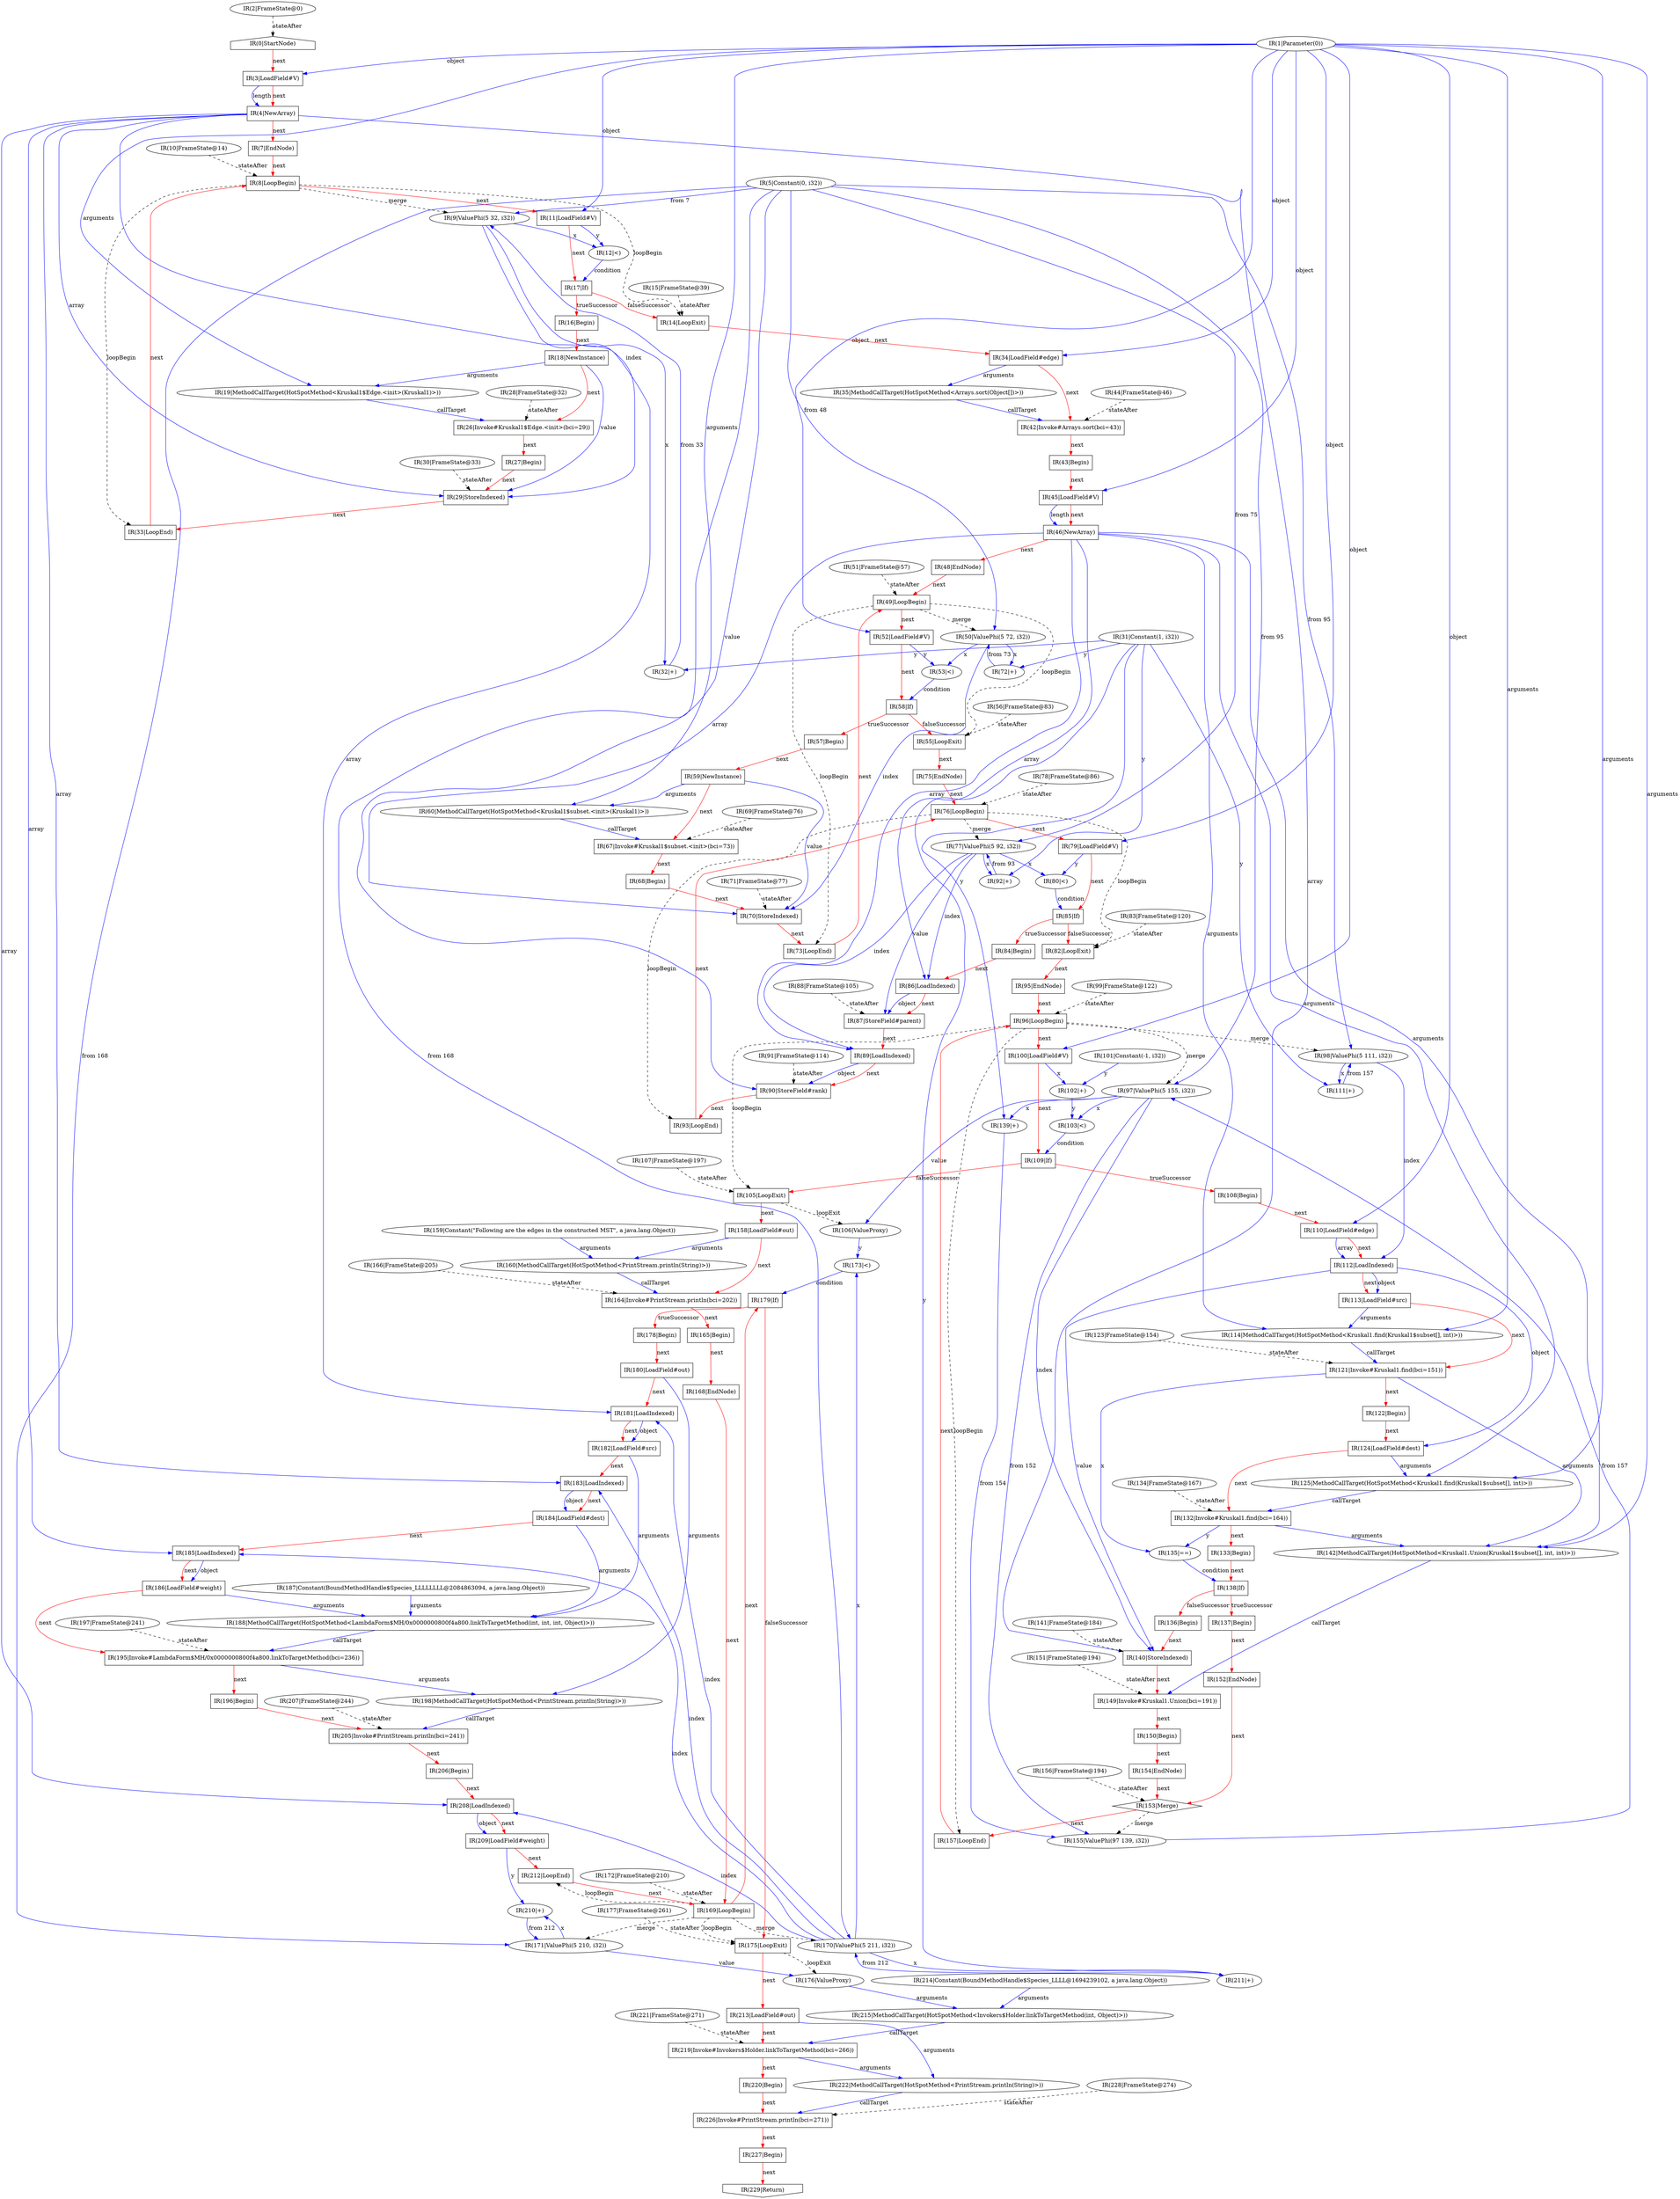 digraph G {
  ir0 [ label="IR(0|StartNode)" shape="house" root="true" ];
  ir1 [ label="IR(1|Parameter(0))" shape="ellipse" root="false" ];
  ir2 [ label="IR(2|FrameState@0)" shape="ellipse" root="false" ];
  ir3 [ label="IR(3|LoadField#V)" shape="box" root="false" ];
  ir4 [ label="IR(4|NewArray)" shape="box" root="false" ];
  ir5 [ label="IR(5|Constant(0, i32))" shape="ellipse" root="false" ];
  ir7 [ label="IR(7|EndNode)" shape="box" root="false" ];
  ir8 [ label="IR(8|LoopBegin)" shape="box" root="false" ];
  ir9 [ label="IR(9|ValuePhi(5 32, i32))" shape="ellipse" root="false" ];
  ir10 [ label="IR(10|FrameState@14)" shape="ellipse" root="false" ];
  ir11 [ label="IR(11|LoadField#V)" shape="box" root="false" ];
  ir12 [ label="IR(12|<)" shape="ellipse" root="false" ];
  ir14 [ label="IR(14|LoopExit)" shape="box" root="false" ];
  ir15 [ label="IR(15|FrameState@39)" shape="ellipse" root="false" ];
  ir16 [ label="IR(16|Begin)" shape="box" root="false" ];
  ir17 [ label="IR(17|If)" shape="box" root="false" ];
  ir18 [ label="IR(18|NewInstance)" shape="box" root="false" ];
  ir19 [ label="IR(19|MethodCallTarget(HotSpotMethod<Kruskal1$Edge.<init>(Kruskal1)>))" shape="ellipse" root="false" ];
  ir26 [ label="IR(26|Invoke#Kruskal1$Edge.<init>(bci=29))" shape="box" root="false" ];
  ir27 [ label="IR(27|Begin)" shape="box" root="false" ];
  ir28 [ label="IR(28|FrameState@32)" shape="ellipse" root="false" ];
  ir29 [ label="IR(29|StoreIndexed)" shape="box" root="false" ];
  ir30 [ label="IR(30|FrameState@33)" shape="ellipse" root="false" ];
  ir31 [ label="IR(31|Constant(1, i32))" shape="ellipse" root="false" ];
  ir32 [ label="IR(32|+)" shape="ellipse" root="false" ];
  ir33 [ label="IR(33|LoopEnd)" shape="box" root="false" ];
  ir34 [ label="IR(34|LoadField#edge)" shape="box" root="false" ];
  ir35 [ label="IR(35|MethodCallTarget(HotSpotMethod<Arrays.sort(Object[])>))" shape="ellipse" root="false" ];
  ir42 [ label="IR(42|Invoke#Arrays.sort(bci=43))" shape="box" root="false" ];
  ir43 [ label="IR(43|Begin)" shape="box" root="false" ];
  ir44 [ label="IR(44|FrameState@46)" shape="ellipse" root="false" ];
  ir45 [ label="IR(45|LoadField#V)" shape="box" root="false" ];
  ir46 [ label="IR(46|NewArray)" shape="box" root="false" ];
  ir48 [ label="IR(48|EndNode)" shape="box" root="false" ];
  ir49 [ label="IR(49|LoopBegin)" shape="box" root="false" ];
  ir50 [ label="IR(50|ValuePhi(5 72, i32))" shape="ellipse" root="false" ];
  ir51 [ label="IR(51|FrameState@57)" shape="ellipse" root="false" ];
  ir52 [ label="IR(52|LoadField#V)" shape="box" root="false" ];
  ir53 [ label="IR(53|<)" shape="ellipse" root="false" ];
  ir55 [ label="IR(55|LoopExit)" shape="box" root="false" ];
  ir56 [ label="IR(56|FrameState@83)" shape="ellipse" root="false" ];
  ir57 [ label="IR(57|Begin)" shape="box" root="false" ];
  ir58 [ label="IR(58|If)" shape="box" root="false" ];
  ir59 [ label="IR(59|NewInstance)" shape="box" root="false" ];
  ir60 [ label="IR(60|MethodCallTarget(HotSpotMethod<Kruskal1$subset.<init>(Kruskal1)>))" shape="ellipse" root="false" ];
  ir67 [ label="IR(67|Invoke#Kruskal1$subset.<init>(bci=73))" shape="box" root="false" ];
  ir68 [ label="IR(68|Begin)" shape="box" root="false" ];
  ir69 [ label="IR(69|FrameState@76)" shape="ellipse" root="false" ];
  ir70 [ label="IR(70|StoreIndexed)" shape="box" root="false" ];
  ir71 [ label="IR(71|FrameState@77)" shape="ellipse" root="false" ];
  ir72 [ label="IR(72|+)" shape="ellipse" root="false" ];
  ir73 [ label="IR(73|LoopEnd)" shape="box" root="false" ];
  ir75 [ label="IR(75|EndNode)" shape="box" root="false" ];
  ir76 [ label="IR(76|LoopBegin)" shape="box" root="false" ];
  ir77 [ label="IR(77|ValuePhi(5 92, i32))" shape="ellipse" root="false" ];
  ir78 [ label="IR(78|FrameState@86)" shape="ellipse" root="false" ];
  ir79 [ label="IR(79|LoadField#V)" shape="box" root="false" ];
  ir80 [ label="IR(80|<)" shape="ellipse" root="false" ];
  ir82 [ label="IR(82|LoopExit)" shape="box" root="false" ];
  ir83 [ label="IR(83|FrameState@120)" shape="ellipse" root="false" ];
  ir84 [ label="IR(84|Begin)" shape="box" root="false" ];
  ir85 [ label="IR(85|If)" shape="box" root="false" ];
  ir86 [ label="IR(86|LoadIndexed)" shape="box" root="false" ];
  ir87 [ label="IR(87|StoreField#parent)" shape="box" root="false" ];
  ir88 [ label="IR(88|FrameState@105)" shape="ellipse" root="false" ];
  ir89 [ label="IR(89|LoadIndexed)" shape="box" root="false" ];
  ir90 [ label="IR(90|StoreField#rank)" shape="box" root="false" ];
  ir91 [ label="IR(91|FrameState@114)" shape="ellipse" root="false" ];
  ir92 [ label="IR(92|+)" shape="ellipse" root="false" ];
  ir93 [ label="IR(93|LoopEnd)" shape="box" root="false" ];
  ir95 [ label="IR(95|EndNode)" shape="box" root="false" ];
  ir96 [ label="IR(96|LoopBegin)" shape="box" root="false" ];
  ir97 [ label="IR(97|ValuePhi(5 155, i32))" shape="ellipse" root="false" ];
  ir98 [ label="IR(98|ValuePhi(5 111, i32))" shape="ellipse" root="false" ];
  ir99 [ label="IR(99|FrameState@122)" shape="ellipse" root="false" ];
  ir100 [ label="IR(100|LoadField#V)" shape="box" root="false" ];
  ir101 [ label="IR(101|Constant(-1, i32))" shape="ellipse" root="false" ];
  ir102 [ label="IR(102|+)" shape="ellipse" root="false" ];
  ir103 [ label="IR(103|<)" shape="ellipse" root="false" ];
  ir105 [ label="IR(105|LoopExit)" shape="box" root="false" ];
  ir106 [ label="IR(106|ValueProxy)" shape="ellipse" root="false" ];
  ir107 [ label="IR(107|FrameState@197)" shape="ellipse" root="false" ];
  ir108 [ label="IR(108|Begin)" shape="box" root="false" ];
  ir109 [ label="IR(109|If)" shape="box" root="false" ];
  ir110 [ label="IR(110|LoadField#edge)" shape="box" root="false" ];
  ir111 [ label="IR(111|+)" shape="ellipse" root="false" ];
  ir112 [ label="IR(112|LoadIndexed)" shape="box" root="false" ];
  ir113 [ label="IR(113|LoadField#src)" shape="box" root="false" ];
  ir114 [ label="IR(114|MethodCallTarget(HotSpotMethod<Kruskal1.find(Kruskal1$subset[], int)>))" shape="ellipse" root="false" ];
  ir121 [ label="IR(121|Invoke#Kruskal1.find(bci=151))" shape="box" root="false" ];
  ir122 [ label="IR(122|Begin)" shape="box" root="false" ];
  ir123 [ label="IR(123|FrameState@154)" shape="ellipse" root="false" ];
  ir124 [ label="IR(124|LoadField#dest)" shape="box" root="false" ];
  ir125 [ label="IR(125|MethodCallTarget(HotSpotMethod<Kruskal1.find(Kruskal1$subset[], int)>))" shape="ellipse" root="false" ];
  ir132 [ label="IR(132|Invoke#Kruskal1.find(bci=164))" shape="box" root="false" ];
  ir133 [ label="IR(133|Begin)" shape="box" root="false" ];
  ir134 [ label="IR(134|FrameState@167)" shape="ellipse" root="false" ];
  ir135 [ label="IR(135|==)" shape="ellipse" root="false" ];
  ir136 [ label="IR(136|Begin)" shape="box" root="false" ];
  ir137 [ label="IR(137|Begin)" shape="box" root="false" ];
  ir138 [ label="IR(138|If)" shape="box" root="false" ];
  ir139 [ label="IR(139|+)" shape="ellipse" root="false" ];
  ir140 [ label="IR(140|StoreIndexed)" shape="box" root="false" ];
  ir141 [ label="IR(141|FrameState@184)" shape="ellipse" root="false" ];
  ir142 [ label="IR(142|MethodCallTarget(HotSpotMethod<Kruskal1.Union(Kruskal1$subset[], int, int)>))" shape="ellipse" root="false" ];
  ir149 [ label="IR(149|Invoke#Kruskal1.Union(bci=191))" shape="box" root="false" ];
  ir150 [ label="IR(150|Begin)" shape="box" root="false" ];
  ir151 [ label="IR(151|FrameState@194)" shape="ellipse" root="false" ];
  ir152 [ label="IR(152|EndNode)" shape="box" root="false" ];
  ir153 [ label="IR(153|Merge)" shape="diamond" root="false" ];
  ir154 [ label="IR(154|EndNode)" shape="box" root="false" ];
  ir155 [ label="IR(155|ValuePhi(97 139, i32))" shape="ellipse" root="false" ];
  ir156 [ label="IR(156|FrameState@194)" shape="ellipse" root="false" ];
  ir157 [ label="IR(157|LoopEnd)" shape="box" root="false" ];
  ir158 [ label="IR(158|LoadField#out)" shape="box" root="false" ];
  ir159 [ label="IR(159|Constant(\"Following are the edges in the constructed MST\", a java.lang.Object))" shape="ellipse" root="false" ];
  ir160 [ label="IR(160|MethodCallTarget(HotSpotMethod<PrintStream.println(String)>))" shape="ellipse" root="false" ];
  ir164 [ label="IR(164|Invoke#PrintStream.println(bci=202))" shape="box" root="false" ];
  ir165 [ label="IR(165|Begin)" shape="box" root="false" ];
  ir166 [ label="IR(166|FrameState@205)" shape="ellipse" root="false" ];
  ir168 [ label="IR(168|EndNode)" shape="box" root="false" ];
  ir169 [ label="IR(169|LoopBegin)" shape="box" root="false" ];
  ir170 [ label="IR(170|ValuePhi(5 211, i32))" shape="ellipse" root="false" ];
  ir171 [ label="IR(171|ValuePhi(5 210, i32))" shape="ellipse" root="false" ];
  ir172 [ label="IR(172|FrameState@210)" shape="ellipse" root="false" ];
  ir173 [ label="IR(173|<)" shape="ellipse" root="false" ];
  ir175 [ label="IR(175|LoopExit)" shape="box" root="false" ];
  ir176 [ label="IR(176|ValueProxy)" shape="ellipse" root="false" ];
  ir177 [ label="IR(177|FrameState@261)" shape="ellipse" root="false" ];
  ir178 [ label="IR(178|Begin)" shape="box" root="false" ];
  ir179 [ label="IR(179|If)" shape="box" root="false" ];
  ir180 [ label="IR(180|LoadField#out)" shape="box" root="false" ];
  ir181 [ label="IR(181|LoadIndexed)" shape="box" root="false" ];
  ir182 [ label="IR(182|LoadField#src)" shape="box" root="false" ];
  ir183 [ label="IR(183|LoadIndexed)" shape="box" root="false" ];
  ir184 [ label="IR(184|LoadField#dest)" shape="box" root="false" ];
  ir185 [ label="IR(185|LoadIndexed)" shape="box" root="false" ];
  ir186 [ label="IR(186|LoadField#weight)" shape="box" root="false" ];
  ir187 [ label="IR(187|Constant(BoundMethodHandle$Species_LLLLLLLL@2084863094, a java.lang.Object))" shape="ellipse" root="false" ];
  ir188 [ label="IR(188|MethodCallTarget(HotSpotMethod<LambdaForm$MH/0x0000000800f4a800.linkToTargetMethod(int, int, int, Object)>))" shape="ellipse" root="false" ];
  ir195 [ label="IR(195|Invoke#LambdaForm$MH/0x0000000800f4a800.linkToTargetMethod(bci=236))" shape="box" root="false" ];
  ir196 [ label="IR(196|Begin)" shape="box" root="false" ];
  ir197 [ label="IR(197|FrameState@241)" shape="ellipse" root="false" ];
  ir198 [ label="IR(198|MethodCallTarget(HotSpotMethod<PrintStream.println(String)>))" shape="ellipse" root="false" ];
  ir205 [ label="IR(205|Invoke#PrintStream.println(bci=241))" shape="box" root="false" ];
  ir206 [ label="IR(206|Begin)" shape="box" root="false" ];
  ir207 [ label="IR(207|FrameState@244)" shape="ellipse" root="false" ];
  ir208 [ label="IR(208|LoadIndexed)" shape="box" root="false" ];
  ir209 [ label="IR(209|LoadField#weight)" shape="box" root="false" ];
  ir210 [ label="IR(210|+)" shape="ellipse" root="false" ];
  ir211 [ label="IR(211|+)" shape="ellipse" root="false" ];
  ir212 [ label="IR(212|LoopEnd)" shape="box" root="false" ];
  ir213 [ label="IR(213|LoadField#out)" shape="box" root="false" ];
  ir214 [ label="IR(214|Constant(BoundMethodHandle$Species_LLLL@1694239102, a java.lang.Object))" shape="ellipse" root="false" ];
  ir215 [ label="IR(215|MethodCallTarget(HotSpotMethod<Invokers$Holder.linkToTargetMethod(int, Object)>))" shape="ellipse" root="false" ];
  ir219 [ label="IR(219|Invoke#Invokers$Holder.linkToTargetMethod(bci=266))" shape="box" root="false" ];
  ir220 [ label="IR(220|Begin)" shape="box" root="false" ];
  ir221 [ label="IR(221|FrameState@271)" shape="ellipse" root="false" ];
  ir222 [ label="IR(222|MethodCallTarget(HotSpotMethod<PrintStream.println(String)>))" shape="ellipse" root="false" ];
  ir226 [ label="IR(226|Invoke#PrintStream.println(bci=271))" shape="box" root="false" ];
  ir227 [ label="IR(227|Begin)" shape="box" root="false" ];
  ir228 [ label="IR(228|FrameState@274)" shape="ellipse" root="false" ];
  ir229 [ label="IR(229|Return)" shape="invhouse" root="false" ];
  ir0 -> ir3 [ label="next" color="red" style="" weight="10" ];
  ir1 -> ir3 [ label="object" color="blue" style="" weight="1" ];
  ir1 -> ir11 [ label="object" color="blue" style="" weight="1" ];
  ir1 -> ir19 [ label="arguments" color="blue" style="" weight="1" ];
  ir1 -> ir34 [ label="object" color="blue" style="" weight="1" ];
  ir1 -> ir45 [ label="object" color="blue" style="" weight="1" ];
  ir1 -> ir52 [ label="object" color="blue" style="" weight="1" ];
  ir1 -> ir60 [ label="arguments" color="blue" style="" weight="1" ];
  ir1 -> ir79 [ label="object" color="blue" style="" weight="1" ];
  ir1 -> ir100 [ label="object" color="blue" style="" weight="1" ];
  ir1 -> ir110 [ label="object" color="blue" style="" weight="1" ];
  ir1 -> ir114 [ label="arguments" color="blue" style="" weight="1" ];
  ir1 -> ir125 [ label="arguments" color="blue" style="" weight="1" ];
  ir1 -> ir142 [ label="arguments" color="blue" style="" weight="1" ];
  ir2 -> ir0 [ label="stateAfter" color="black" style="dashed" weight="1" ];
  ir3 -> ir4 [ label="next" color="red" style="" weight="10" ];
  ir3 -> ir4 [ label="length" color="blue" style="" weight="1" ];
  ir4 -> ir7 [ label="next" color="red" style="" weight="10" ];
  ir4 -> ir29 [ label="array" color="blue" style="" weight="1" ];
  ir4 -> ir140 [ label="array" color="blue" style="" weight="1" ];
  ir4 -> ir181 [ label="array" color="blue" style="" weight="1" ];
  ir4 -> ir183 [ label="array" color="blue" style="" weight="1" ];
  ir4 -> ir185 [ label="array" color="blue" style="" weight="1" ];
  ir4 -> ir208 [ label="array" color="blue" style="" weight="1" ];
  ir5 -> ir9 [ label="from 7" color="blue" style="" weight="1" ];
  ir5 -> ir50 [ label="from 48" color="blue" style="" weight="1" ];
  ir5 -> ir77 [ label="from 75" color="blue" style="" weight="1" ];
  ir5 -> ir90 [ label="value" color="blue" style="" weight="1" ];
  ir5 -> ir97 [ label="from 95" color="blue" style="" weight="1" ];
  ir5 -> ir98 [ label="from 95" color="blue" style="" weight="1" ];
  ir5 -> ir170 [ label="from 168" color="blue" style="" weight="1" ];
  ir5 -> ir171 [ label="from 168" color="blue" style="" weight="1" ];
  ir7 -> ir8 [ label="next" color="red" style="" weight="10" ];
  ir8 -> ir11 [ label="next" color="red" style="" weight="10" ];
  ir8 -> ir9 [ label="merge" color="black" style="dashed" weight="1" ];
  ir8 -> ir14 [ label="loopBegin" color="black" style="dashed" weight="1" ];
  ir33 -> ir8 [ label="next" color="red" style="" weight="10" ];
  ir8 -> ir33 [ label="loopBegin" color="black" style="dashed" weight="1" ];
  ir9 -> ir12 [ label="x" color="blue" style="" weight="1" ];
  ir9 -> ir29 [ label="index" color="blue" style="" weight="1" ];
  ir9 -> ir32 [ label="x" color="blue" style="" weight="1" ];
  ir10 -> ir8 [ label="stateAfter" color="black" style="dashed" weight="1" ];
  ir11 -> ir17 [ label="next" color="red" style="" weight="10" ];
  ir11 -> ir12 [ label="y" color="blue" style="" weight="1" ];
  ir12 -> ir17 [ label="condition" color="blue" style="" weight="1" ];
  ir14 -> ir34 [ label="next" color="red" style="" weight="10" ];
  ir15 -> ir14 [ label="stateAfter" color="black" style="dashed" weight="1" ];
  ir16 -> ir18 [ label="next" color="red" style="" weight="10" ];
  ir17 -> ir16 [ label="trueSuccessor" color="red" style="" weight="10" ];
  ir17 -> ir14 [ label="falseSuccessor" color="red" style="" weight="10" ];
  ir18 -> ir26 [ label="next" color="red" style="" weight="10" ];
  ir18 -> ir19 [ label="arguments" color="blue" style="" weight="1" ];
  ir18 -> ir29 [ label="value" color="blue" style="" weight="1" ];
  ir19 -> ir26 [ label="callTarget" color="blue" style="" weight="1" ];
  ir26 -> ir27 [ label="next" color="red" style="" weight="10" ];
  ir27 -> ir29 [ label="next" color="red" style="" weight="10" ];
  ir28 -> ir26 [ label="stateAfter" color="black" style="dashed" weight="1" ];
  ir29 -> ir33 [ label="next" color="red" style="" weight="10" ];
  ir30 -> ir29 [ label="stateAfter" color="black" style="dashed" weight="1" ];
  ir31 -> ir32 [ label="y" color="blue" style="" weight="1" ];
  ir31 -> ir72 [ label="y" color="blue" style="" weight="1" ];
  ir31 -> ir92 [ label="y" color="blue" style="" weight="1" ];
  ir31 -> ir111 [ label="y" color="blue" style="" weight="1" ];
  ir31 -> ir139 [ label="y" color="blue" style="" weight="1" ];
  ir31 -> ir211 [ label="y" color="blue" style="" weight="1" ];
  ir32 -> ir9 [ label="from 33" color="blue" style="" weight="1" ];
  ir34 -> ir42 [ label="next" color="red" style="" weight="10" ];
  ir34 -> ir35 [ label="arguments" color="blue" style="" weight="1" ];
  ir35 -> ir42 [ label="callTarget" color="blue" style="" weight="1" ];
  ir42 -> ir43 [ label="next" color="red" style="" weight="10" ];
  ir43 -> ir45 [ label="next" color="red" style="" weight="10" ];
  ir44 -> ir42 [ label="stateAfter" color="black" style="dashed" weight="1" ];
  ir45 -> ir46 [ label="next" color="red" style="" weight="10" ];
  ir45 -> ir46 [ label="length" color="blue" style="" weight="1" ];
  ir46 -> ir48 [ label="next" color="red" style="" weight="10" ];
  ir46 -> ir70 [ label="array" color="blue" style="" weight="1" ];
  ir46 -> ir86 [ label="array" color="blue" style="" weight="1" ];
  ir46 -> ir89 [ label="array" color="blue" style="" weight="1" ];
  ir46 -> ir114 [ label="arguments" color="blue" style="" weight="1" ];
  ir46 -> ir125 [ label="arguments" color="blue" style="" weight="1" ];
  ir46 -> ir142 [ label="arguments" color="blue" style="" weight="1" ];
  ir48 -> ir49 [ label="next" color="red" style="" weight="10" ];
  ir49 -> ir52 [ label="next" color="red" style="" weight="10" ];
  ir49 -> ir50 [ label="merge" color="black" style="dashed" weight="1" ];
  ir49 -> ir55 [ label="loopBegin" color="black" style="dashed" weight="1" ];
  ir73 -> ir49 [ label="next" color="red" style="" weight="10" ];
  ir49 -> ir73 [ label="loopBegin" color="black" style="dashed" weight="1" ];
  ir50 -> ir53 [ label="x" color="blue" style="" weight="1" ];
  ir50 -> ir70 [ label="index" color="blue" style="" weight="1" ];
  ir50 -> ir72 [ label="x" color="blue" style="" weight="1" ];
  ir51 -> ir49 [ label="stateAfter" color="black" style="dashed" weight="1" ];
  ir52 -> ir58 [ label="next" color="red" style="" weight="10" ];
  ir52 -> ir53 [ label="y" color="blue" style="" weight="1" ];
  ir53 -> ir58 [ label="condition" color="blue" style="" weight="1" ];
  ir55 -> ir75 [ label="next" color="red" style="" weight="10" ];
  ir56 -> ir55 [ label="stateAfter" color="black" style="dashed" weight="1" ];
  ir57 -> ir59 [ label="next" color="red" style="" weight="10" ];
  ir58 -> ir57 [ label="trueSuccessor" color="red" style="" weight="10" ];
  ir58 -> ir55 [ label="falseSuccessor" color="red" style="" weight="10" ];
  ir59 -> ir67 [ label="next" color="red" style="" weight="10" ];
  ir59 -> ir60 [ label="arguments" color="blue" style="" weight="1" ];
  ir59 -> ir70 [ label="value" color="blue" style="" weight="1" ];
  ir60 -> ir67 [ label="callTarget" color="blue" style="" weight="1" ];
  ir67 -> ir68 [ label="next" color="red" style="" weight="10" ];
  ir68 -> ir70 [ label="next" color="red" style="" weight="10" ];
  ir69 -> ir67 [ label="stateAfter" color="black" style="dashed" weight="1" ];
  ir70 -> ir73 [ label="next" color="red" style="" weight="10" ];
  ir71 -> ir70 [ label="stateAfter" color="black" style="dashed" weight="1" ];
  ir72 -> ir50 [ label="from 73" color="blue" style="" weight="1" ];
  ir75 -> ir76 [ label="next" color="red" style="" weight="10" ];
  ir76 -> ir79 [ label="next" color="red" style="" weight="10" ];
  ir76 -> ir77 [ label="merge" color="black" style="dashed" weight="1" ];
  ir76 -> ir82 [ label="loopBegin" color="black" style="dashed" weight="1" ];
  ir93 -> ir76 [ label="next" color="red" style="" weight="10" ];
  ir76 -> ir93 [ label="loopBegin" color="black" style="dashed" weight="1" ];
  ir77 -> ir80 [ label="x" color="blue" style="" weight="1" ];
  ir77 -> ir86 [ label="index" color="blue" style="" weight="1" ];
  ir77 -> ir87 [ label="value" color="blue" style="" weight="1" ];
  ir77 -> ir89 [ label="index" color="blue" style="" weight="1" ];
  ir77 -> ir92 [ label="x" color="blue" style="" weight="1" ];
  ir78 -> ir76 [ label="stateAfter" color="black" style="dashed" weight="1" ];
  ir79 -> ir85 [ label="next" color="red" style="" weight="10" ];
  ir79 -> ir80 [ label="y" color="blue" style="" weight="1" ];
  ir80 -> ir85 [ label="condition" color="blue" style="" weight="1" ];
  ir82 -> ir95 [ label="next" color="red" style="" weight="10" ];
  ir83 -> ir82 [ label="stateAfter" color="black" style="dashed" weight="1" ];
  ir84 -> ir86 [ label="next" color="red" style="" weight="10" ];
  ir85 -> ir84 [ label="trueSuccessor" color="red" style="" weight="10" ];
  ir85 -> ir82 [ label="falseSuccessor" color="red" style="" weight="10" ];
  ir86 -> ir87 [ label="next" color="red" style="" weight="10" ];
  ir86 -> ir87 [ label="object" color="blue" style="" weight="1" ];
  ir87 -> ir89 [ label="next" color="red" style="" weight="10" ];
  ir88 -> ir87 [ label="stateAfter" color="black" style="dashed" weight="1" ];
  ir89 -> ir90 [ label="next" color="red" style="" weight="10" ];
  ir89 -> ir90 [ label="object" color="blue" style="" weight="1" ];
  ir90 -> ir93 [ label="next" color="red" style="" weight="10" ];
  ir91 -> ir90 [ label="stateAfter" color="black" style="dashed" weight="1" ];
  ir92 -> ir77 [ label="from 93" color="blue" style="" weight="1" ];
  ir95 -> ir96 [ label="next" color="red" style="" weight="10" ];
  ir96 -> ir100 [ label="next" color="red" style="" weight="10" ];
  ir96 -> ir97 [ label="merge" color="black" style="dashed" weight="1" ];
  ir96 -> ir98 [ label="merge" color="black" style="dashed" weight="1" ];
  ir96 -> ir105 [ label="loopBegin" color="black" style="dashed" weight="1" ];
  ir157 -> ir96 [ label="next" color="red" style="" weight="10" ];
  ir96 -> ir157 [ label="loopBegin" color="black" style="dashed" weight="1" ];
  ir97 -> ir103 [ label="x" color="blue" style="" weight="1" ];
  ir97 -> ir106 [ label="value" color="blue" style="" weight="1" ];
  ir97 -> ir139 [ label="x" color="blue" style="" weight="1" ];
  ir97 -> ir140 [ label="index" color="blue" style="" weight="1" ];
  ir97 -> ir155 [ label="from 152" color="blue" style="" weight="1" ];
  ir98 -> ir111 [ label="x" color="blue" style="" weight="1" ];
  ir98 -> ir112 [ label="index" color="blue" style="" weight="1" ];
  ir99 -> ir96 [ label="stateAfter" color="black" style="dashed" weight="1" ];
  ir100 -> ir109 [ label="next" color="red" style="" weight="10" ];
  ir100 -> ir102 [ label="x" color="blue" style="" weight="1" ];
  ir101 -> ir102 [ label="y" color="blue" style="" weight="1" ];
  ir102 -> ir103 [ label="y" color="blue" style="" weight="1" ];
  ir103 -> ir109 [ label="condition" color="blue" style="" weight="1" ];
  ir105 -> ir158 [ label="next" color="red" style="" weight="10" ];
  ir105 -> ir106 [ label="loopExit" color="black" style="dashed" weight="1" ];
  ir106 -> ir173 [ label="y" color="blue" style="" weight="1" ];
  ir107 -> ir105 [ label="stateAfter" color="black" style="dashed" weight="1" ];
  ir108 -> ir110 [ label="next" color="red" style="" weight="10" ];
  ir109 -> ir108 [ label="trueSuccessor" color="red" style="" weight="10" ];
  ir109 -> ir105 [ label="falseSuccessor" color="red" style="" weight="10" ];
  ir110 -> ir112 [ label="next" color="red" style="" weight="10" ];
  ir110 -> ir112 [ label="array" color="blue" style="" weight="1" ];
  ir111 -> ir98 [ label="from 157" color="blue" style="" weight="1" ];
  ir112 -> ir113 [ label="next" color="red" style="" weight="10" ];
  ir112 -> ir113 [ label="object" color="blue" style="" weight="1" ];
  ir112 -> ir124 [ label="object" color="blue" style="" weight="1" ];
  ir112 -> ir140 [ label="value" color="blue" style="" weight="1" ];
  ir113 -> ir121 [ label="next" color="red" style="" weight="10" ];
  ir113 -> ir114 [ label="arguments" color="blue" style="" weight="1" ];
  ir114 -> ir121 [ label="callTarget" color="blue" style="" weight="1" ];
  ir121 -> ir122 [ label="next" color="red" style="" weight="10" ];
  ir121 -> ir135 [ label="x" color="blue" style="" weight="1" ];
  ir121 -> ir142 [ label="arguments" color="blue" style="" weight="1" ];
  ir122 -> ir124 [ label="next" color="red" style="" weight="10" ];
  ir123 -> ir121 [ label="stateAfter" color="black" style="dashed" weight="1" ];
  ir124 -> ir132 [ label="next" color="red" style="" weight="10" ];
  ir124 -> ir125 [ label="arguments" color="blue" style="" weight="1" ];
  ir125 -> ir132 [ label="callTarget" color="blue" style="" weight="1" ];
  ir132 -> ir133 [ label="next" color="red" style="" weight="10" ];
  ir132 -> ir135 [ label="y" color="blue" style="" weight="1" ];
  ir132 -> ir142 [ label="arguments" color="blue" style="" weight="1" ];
  ir133 -> ir138 [ label="next" color="red" style="" weight="10" ];
  ir134 -> ir132 [ label="stateAfter" color="black" style="dashed" weight="1" ];
  ir135 -> ir138 [ label="condition" color="blue" style="" weight="1" ];
  ir136 -> ir140 [ label="next" color="red" style="" weight="10" ];
  ir137 -> ir152 [ label="next" color="red" style="" weight="10" ];
  ir138 -> ir137 [ label="trueSuccessor" color="red" style="" weight="10" ];
  ir138 -> ir136 [ label="falseSuccessor" color="red" style="" weight="10" ];
  ir139 -> ir155 [ label="from 154" color="blue" style="" weight="1" ];
  ir140 -> ir149 [ label="next" color="red" style="" weight="10" ];
  ir141 -> ir140 [ label="stateAfter" color="black" style="dashed" weight="1" ];
  ir142 -> ir149 [ label="callTarget" color="blue" style="" weight="1" ];
  ir149 -> ir150 [ label="next" color="red" style="" weight="10" ];
  ir150 -> ir154 [ label="next" color="red" style="" weight="10" ];
  ir151 -> ir149 [ label="stateAfter" color="black" style="dashed" weight="1" ];
  ir152 -> ir153 [ label="next" color="red" style="" weight="10" ];
  ir153 -> ir157 [ label="next" color="red" style="" weight="10" ];
  ir153 -> ir155 [ label="merge" color="black" style="dashed" weight="1" ];
  ir154 -> ir153 [ label="next" color="red" style="" weight="10" ];
  ir155 -> ir97 [ label="from 157" color="blue" style="" weight="1" ];
  ir156 -> ir153 [ label="stateAfter" color="black" style="dashed" weight="1" ];
  ir158 -> ir164 [ label="next" color="red" style="" weight="10" ];
  ir158 -> ir160 [ label="arguments" color="blue" style="" weight="1" ];
  ir159 -> ir160 [ label="arguments" color="blue" style="" weight="1" ];
  ir160 -> ir164 [ label="callTarget" color="blue" style="" weight="1" ];
  ir164 -> ir165 [ label="next" color="red" style="" weight="10" ];
  ir165 -> ir168 [ label="next" color="red" style="" weight="10" ];
  ir166 -> ir164 [ label="stateAfter" color="black" style="dashed" weight="1" ];
  ir168 -> ir169 [ label="next" color="red" style="" weight="10" ];
  ir169 -> ir179 [ label="next" color="red" style="" weight="10" ];
  ir169 -> ir170 [ label="merge" color="black" style="dashed" weight="1" ];
  ir169 -> ir171 [ label="merge" color="black" style="dashed" weight="1" ];
  ir169 -> ir175 [ label="loopBegin" color="black" style="dashed" weight="1" ];
  ir212 -> ir169 [ label="next" color="red" style="" weight="10" ];
  ir169 -> ir212 [ label="loopBegin" color="black" style="dashed" weight="1" ];
  ir170 -> ir173 [ label="x" color="blue" style="" weight="1" ];
  ir170 -> ir181 [ label="index" color="blue" style="" weight="1" ];
  ir170 -> ir183 [ label="index" color="blue" style="" weight="1" ];
  ir170 -> ir185 [ label="index" color="blue" style="" weight="1" ];
  ir170 -> ir208 [ label="index" color="blue" style="" weight="1" ];
  ir170 -> ir211 [ label="x" color="blue" style="" weight="1" ];
  ir171 -> ir176 [ label="value" color="blue" style="" weight="1" ];
  ir171 -> ir210 [ label="x" color="blue" style="" weight="1" ];
  ir172 -> ir169 [ label="stateAfter" color="black" style="dashed" weight="1" ];
  ir173 -> ir179 [ label="condition" color="blue" style="" weight="1" ];
  ir175 -> ir213 [ label="next" color="red" style="" weight="10" ];
  ir175 -> ir176 [ label="loopExit" color="black" style="dashed" weight="1" ];
  ir176 -> ir215 [ label="arguments" color="blue" style="" weight="1" ];
  ir177 -> ir175 [ label="stateAfter" color="black" style="dashed" weight="1" ];
  ir178 -> ir180 [ label="next" color="red" style="" weight="10" ];
  ir179 -> ir178 [ label="trueSuccessor" color="red" style="" weight="10" ];
  ir179 -> ir175 [ label="falseSuccessor" color="red" style="" weight="10" ];
  ir180 -> ir181 [ label="next" color="red" style="" weight="10" ];
  ir180 -> ir198 [ label="arguments" color="blue" style="" weight="1" ];
  ir181 -> ir182 [ label="next" color="red" style="" weight="10" ];
  ir181 -> ir182 [ label="object" color="blue" style="" weight="1" ];
  ir182 -> ir183 [ label="next" color="red" style="" weight="10" ];
  ir182 -> ir188 [ label="arguments" color="blue" style="" weight="1" ];
  ir183 -> ir184 [ label="next" color="red" style="" weight="10" ];
  ir183 -> ir184 [ label="object" color="blue" style="" weight="1" ];
  ir184 -> ir185 [ label="next" color="red" style="" weight="10" ];
  ir184 -> ir188 [ label="arguments" color="blue" style="" weight="1" ];
  ir185 -> ir186 [ label="next" color="red" style="" weight="10" ];
  ir185 -> ir186 [ label="object" color="blue" style="" weight="1" ];
  ir186 -> ir195 [ label="next" color="red" style="" weight="10" ];
  ir186 -> ir188 [ label="arguments" color="blue" style="" weight="1" ];
  ir187 -> ir188 [ label="arguments" color="blue" style="" weight="1" ];
  ir188 -> ir195 [ label="callTarget" color="blue" style="" weight="1" ];
  ir195 -> ir196 [ label="next" color="red" style="" weight="10" ];
  ir195 -> ir198 [ label="arguments" color="blue" style="" weight="1" ];
  ir196 -> ir205 [ label="next" color="red" style="" weight="10" ];
  ir197 -> ir195 [ label="stateAfter" color="black" style="dashed" weight="1" ];
  ir198 -> ir205 [ label="callTarget" color="blue" style="" weight="1" ];
  ir205 -> ir206 [ label="next" color="red" style="" weight="10" ];
  ir206 -> ir208 [ label="next" color="red" style="" weight="10" ];
  ir207 -> ir205 [ label="stateAfter" color="black" style="dashed" weight="1" ];
  ir208 -> ir209 [ label="next" color="red" style="" weight="10" ];
  ir208 -> ir209 [ label="object" color="blue" style="" weight="1" ];
  ir209 -> ir212 [ label="next" color="red" style="" weight="10" ];
  ir209 -> ir210 [ label="y" color="blue" style="" weight="1" ];
  ir210 -> ir171 [ label="from 212" color="blue" style="" weight="1" ];
  ir211 -> ir170 [ label="from 212" color="blue" style="" weight="1" ];
  ir213 -> ir219 [ label="next" color="red" style="" weight="10" ];
  ir213 -> ir222 [ label="arguments" color="blue" style="" weight="1" ];
  ir214 -> ir215 [ label="arguments" color="blue" style="" weight="1" ];
  ir215 -> ir219 [ label="callTarget" color="blue" style="" weight="1" ];
  ir219 -> ir220 [ label="next" color="red" style="" weight="10" ];
  ir219 -> ir222 [ label="arguments" color="blue" style="" weight="1" ];
  ir220 -> ir226 [ label="next" color="red" style="" weight="10" ];
  ir221 -> ir219 [ label="stateAfter" color="black" style="dashed" weight="1" ];
  ir222 -> ir226 [ label="callTarget" color="blue" style="" weight="1" ];
  ir226 -> ir227 [ label="next" color="red" style="" weight="10" ];
  ir227 -> ir229 [ label="next" color="red" style="" weight="10" ];
  ir228 -> ir226 [ label="stateAfter" color="black" style="dashed" weight="1" ];
}

